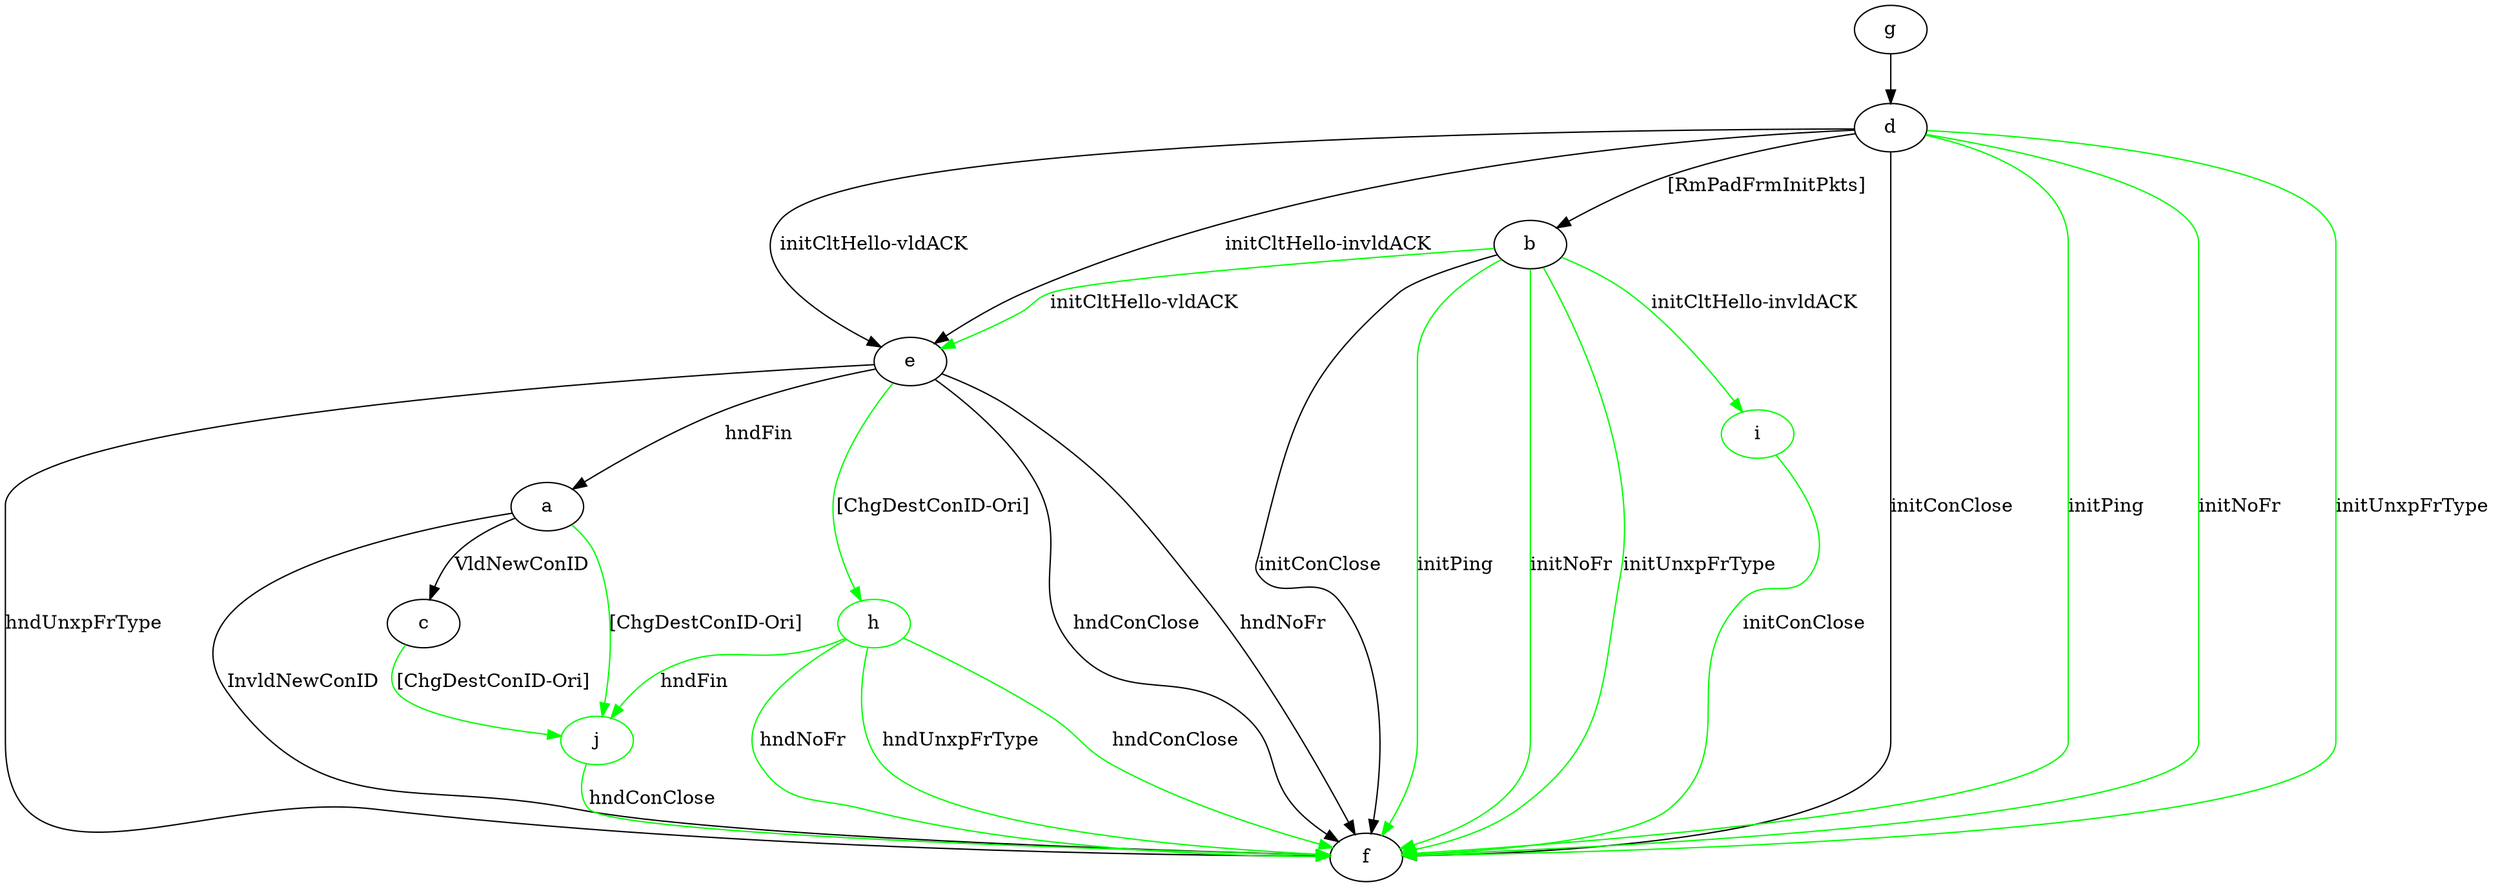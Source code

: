 digraph "" {
	a -> c	[key=0,
		label="VldNewConID "];
	a -> f	[key=0,
		label="InvldNewConID "];
	j	[color=green];
	a -> j	[key=0,
		color=green,
		label="[ChgDestConID-Ori] "];
	b -> e	[key=0,
		color=green,
		label="initCltHello-vldACK "];
	b -> f	[key=0,
		label="initConClose "];
	b -> f	[key=1,
		color=green,
		label="initPing "];
	b -> f	[key=2,
		color=green,
		label="initNoFr "];
	b -> f	[key=3,
		color=green,
		label="initUnxpFrType "];
	i	[color=green];
	b -> i	[key=0,
		color=green,
		label="initCltHello-invldACK "];
	c -> j	[key=0,
		color=green,
		label="[ChgDestConID-Ori] "];
	d -> b	[key=0,
		label="[RmPadFrmInitPkts] "];
	d -> e	[key=0,
		label="initCltHello-vldACK "];
	d -> e	[key=1,
		label="initCltHello-invldACK "];
	d -> f	[key=0,
		label="initConClose "];
	d -> f	[key=1,
		color=green,
		label="initPing "];
	d -> f	[key=2,
		color=green,
		label="initNoFr "];
	d -> f	[key=3,
		color=green,
		label="initUnxpFrType "];
	e -> a	[key=0,
		label="hndFin "];
	e -> f	[key=0,
		label="hndConClose "];
	e -> f	[key=1,
		label="hndNoFr "];
	e -> f	[key=2,
		label="hndUnxpFrType "];
	h	[color=green];
	e -> h	[key=0,
		color=green,
		label="[ChgDestConID-Ori] "];
	g -> d	[key=0];
	h -> f	[key=0,
		color=green,
		label="hndConClose "];
	h -> f	[key=1,
		color=green,
		label="hndNoFr "];
	h -> f	[key=2,
		color=green,
		label="hndUnxpFrType "];
	h -> j	[key=0,
		color=green,
		label="hndFin "];
	i -> f	[key=0,
		color=green,
		label="initConClose "];
	j -> f	[key=0,
		color=green,
		label="hndConClose "];
}
